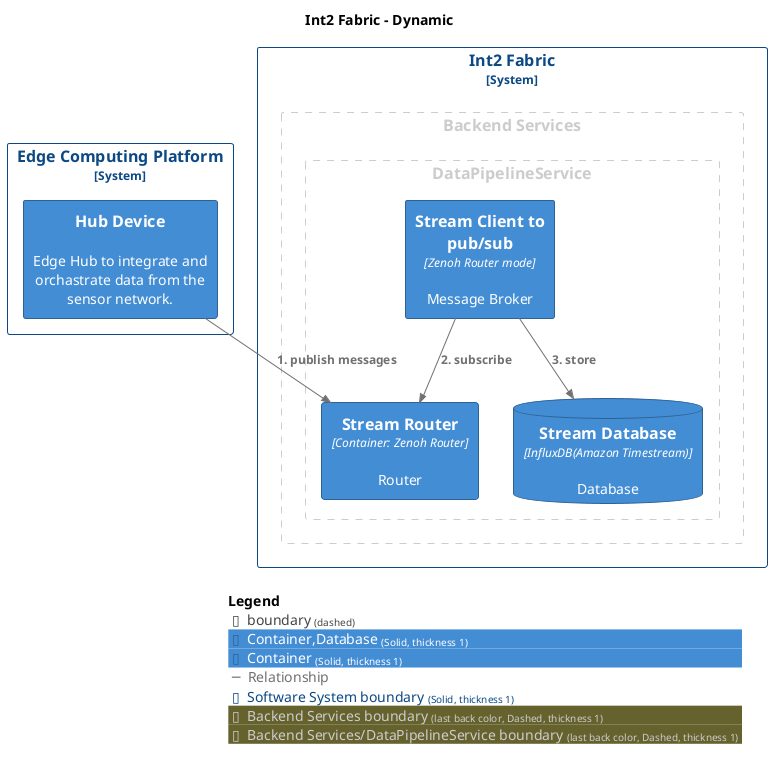 @startuml
set separator none
title Int2 Fabric - Dynamic

top to bottom direction

!include <C4/C4>
!include <C4/C4_Context>
!include <C4/C4_Container>

AddElementTag("Container,Database", $bgColor="#438dd5", $borderColor="#2e6295", $fontColor="#ffffff", $sprite="", $shadowing="", $borderStyle="Solid", $borderThickness="1")
AddElementTag("Container", $bgColor="#438dd5", $borderColor="#2e6295", $fontColor="#ffffff", $sprite="", $shadowing="", $borderStyle="Solid", $borderThickness="1")

AddRelTag("Relationship", $textColor="#707070", $lineColor="#707070", $lineStyle = "")

AddBoundaryTag("Software System", $bgColor="#ffffff", $borderColor="#0b4884", $fontColor="#0b4884", $shadowing="", $borderStyle="Solid", $borderThickness="1")

System_Boundary("EdgeComputingPlatform_boundary", "Edge Computing Platform", $tags="Software System") {
  Container(EdgeComputingPlatform.HubDevice, "Hub Device", $techn="", $descr="Edge Hub to integrate and orchastrate data from the sensor network.", $tags="Container", $link="")
}

System_Boundary("Int2Fabric_boundary", "Int2 Fabric", $tags="Software System") {
  AddBoundaryTag("Backend Services", $borderColor="#cccccc", $fontColor="#cccccc", $borderStyle="Dashed", $borderThickness="1")
  Boundary(group_1, "Backend Services", $tags="Backend Services") {
      AddBoundaryTag("Backend Services/DataPipelineService", $borderColor="#cccccc", $fontColor="#cccccc", $borderStyle="Dashed", $borderThickness="1")
      Boundary(group_2, "DataPipelineService", $tags="Backend Services/DataPipelineService") {
        Container(Int2Fabric.StreamRouter, "Stream Router", $techn="Container: Zenoh Router", $descr="Router", $tags="Container", $link="")
        ContainerDb(Int2Fabric.StreamDatabase, "Stream Database", $techn="InfluxDB(Amazon Timestream)", $descr="Database", $tags="Container,Database", $link="")
        Container(Int2Fabric.StreamClienttopubsub, "Stream Client to pub/sub", $techn="Zenoh Router mode", $descr="Message Broker", $tags="Container", $link="")
      }

  }

}

Rel(EdgeComputingPlatform.HubDevice, Int2Fabric.StreamRouter, "1. publish messages", $techn="", $tags="Relationship", $link="")
Rel(Int2Fabric.StreamClienttopubsub, Int2Fabric.StreamRouter, "2. subscribe", $techn="", $tags="Relationship", $link="")
Rel(Int2Fabric.StreamClienttopubsub, Int2Fabric.StreamDatabase, "3. store", $techn="", $tags="Relationship", $link="")

SHOW_LEGEND(true)
@enduml